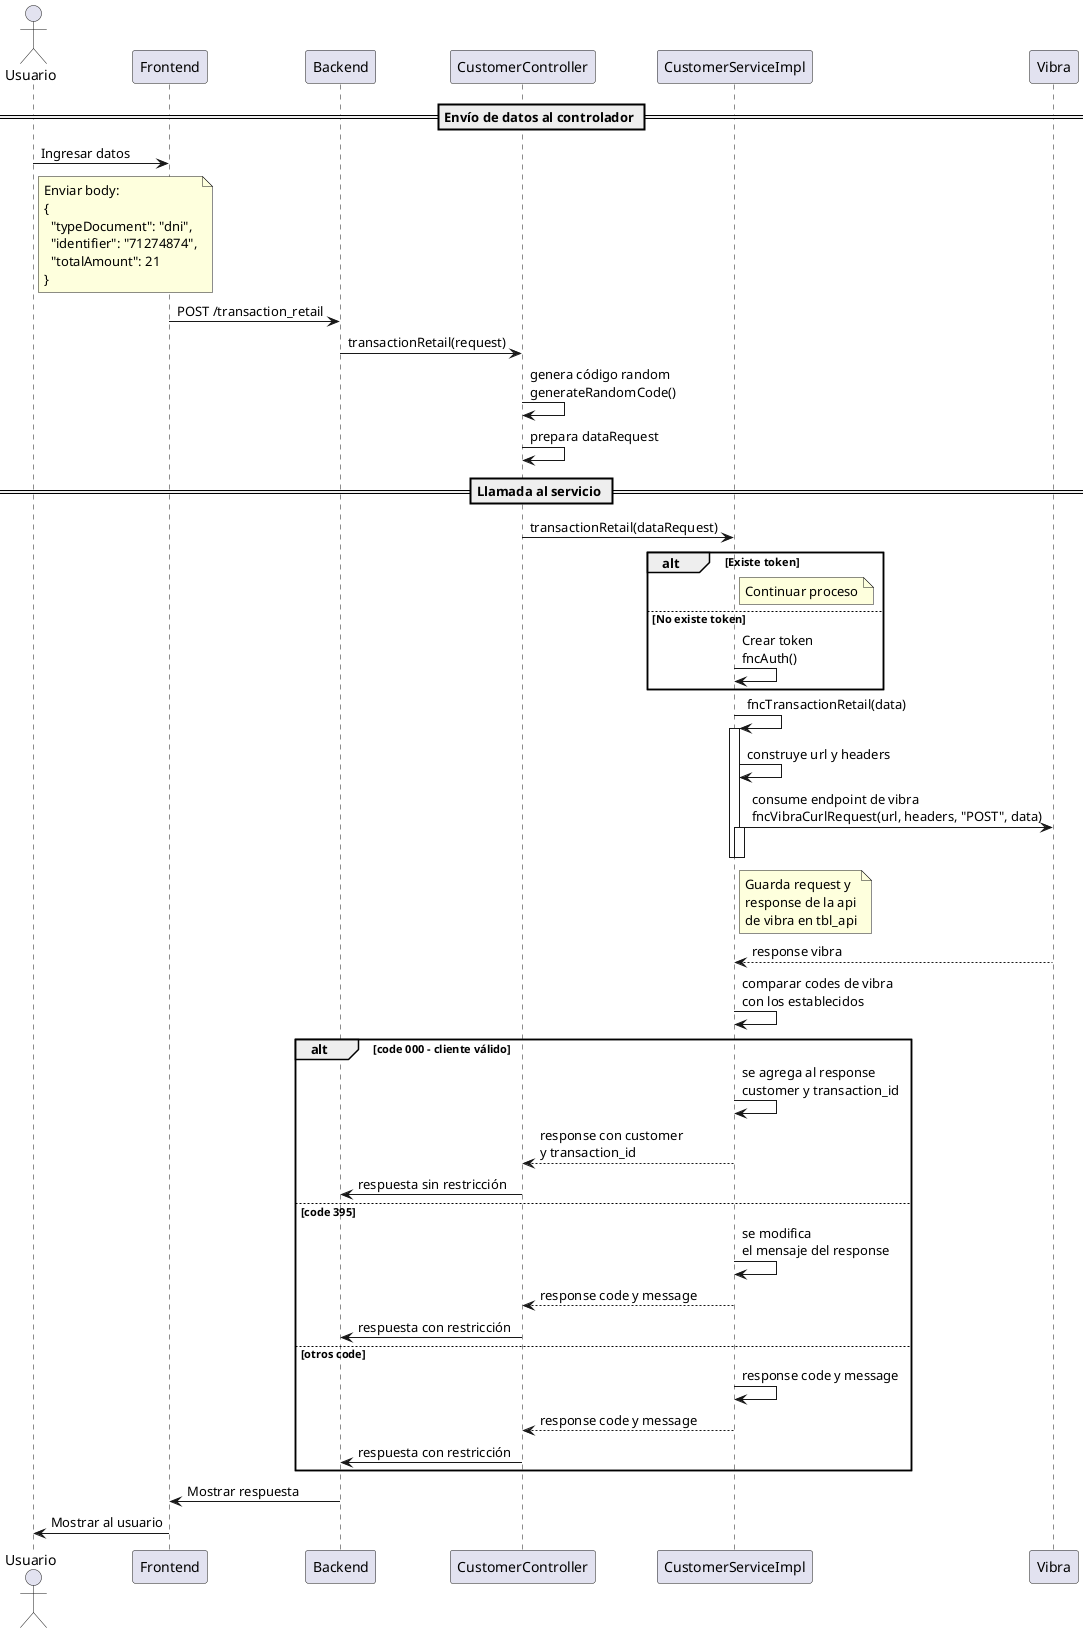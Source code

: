 @startuml transaction_retail
actor Usuario
participant Frontend
participant Backend
participant CustomerController
participant CustomerServiceImpl
participant Vibra

== Envío de datos al controlador ==
Usuario -> Frontend : Ingresar datos
note right of Usuario
  Enviar body:
  {
    "typeDocument": "dni",
    "identifier": "71274874",
    "totalAmount": 21
  }
end note
Frontend -> Backend : POST /transaction_retail
Backend -> CustomerController : transactionRetail(request)
CustomerController -> CustomerController : genera código random\ngenerateRandomCode()
CustomerController -> CustomerController : prepara dataRequest

== Llamada al servicio ==
CustomerController -> CustomerServiceImpl : transactionRetail(dataRequest)

alt Existe token
  note right of CustomerServiceImpl
      Continuar proceso
  end note
else No existe token
  CustomerServiceImpl -> CustomerServiceImpl : Crear token\nfncAuth()
end

CustomerServiceImpl -> CustomerServiceImpl : fncTransactionRetail(data)
activate CustomerServiceImpl
    CustomerServiceImpl -> CustomerServiceImpl : construye url y headers
    CustomerServiceImpl -> Vibra : consume endpoint de vibra\nfncVibraCurlRequest(url, headers, "POST", data)
    activate CustomerServiceImpl
    deactivate CustomerServiceImpl
deactivate CustomerServiceImpl

note right of CustomerServiceImpl
  Guarda request y
  response de la api
  de vibra en tbl_api
end note

Vibra --> CustomerServiceImpl : response vibra

CustomerServiceImpl -> CustomerServiceImpl : comparar codes de vibra\ncon los establecidos

alt code 000 - cliente válido
  CustomerServiceImpl -> CustomerServiceImpl : se agrega al response\ncustomer y transaction_id 
  CustomerServiceImpl --> CustomerController : response con customer\ny transaction_id
  CustomerController -> Backend : respuesta sin restricción
else code 395
  CustomerServiceImpl -> CustomerServiceImpl : se modifica\nel mensaje del response
  CustomerServiceImpl --> CustomerController : response code y message
  CustomerController -> Backend : respuesta con restricción
else otros code
  CustomerServiceImpl -> CustomerServiceImpl : response code y message
  CustomerServiceImpl --> CustomerController : response code y message
  CustomerController -> Backend : respuesta con restricción
end

Backend -> Frontend : Mostrar respuesta
Frontend -> Usuario : Mostrar al usuario
@enduml